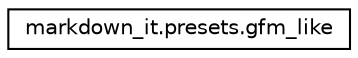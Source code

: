 digraph "Graphical Class Hierarchy"
{
 // LATEX_PDF_SIZE
  edge [fontname="Helvetica",fontsize="10",labelfontname="Helvetica",labelfontsize="10"];
  node [fontname="Helvetica",fontsize="10",shape=record];
  rankdir="LR";
  Node0 [label="markdown_it.presets.gfm_like",height=0.2,width=0.4,color="black", fillcolor="white", style="filled",URL="$classmarkdown__it_1_1presets_1_1gfm__like.html",tooltip=" "];
}
